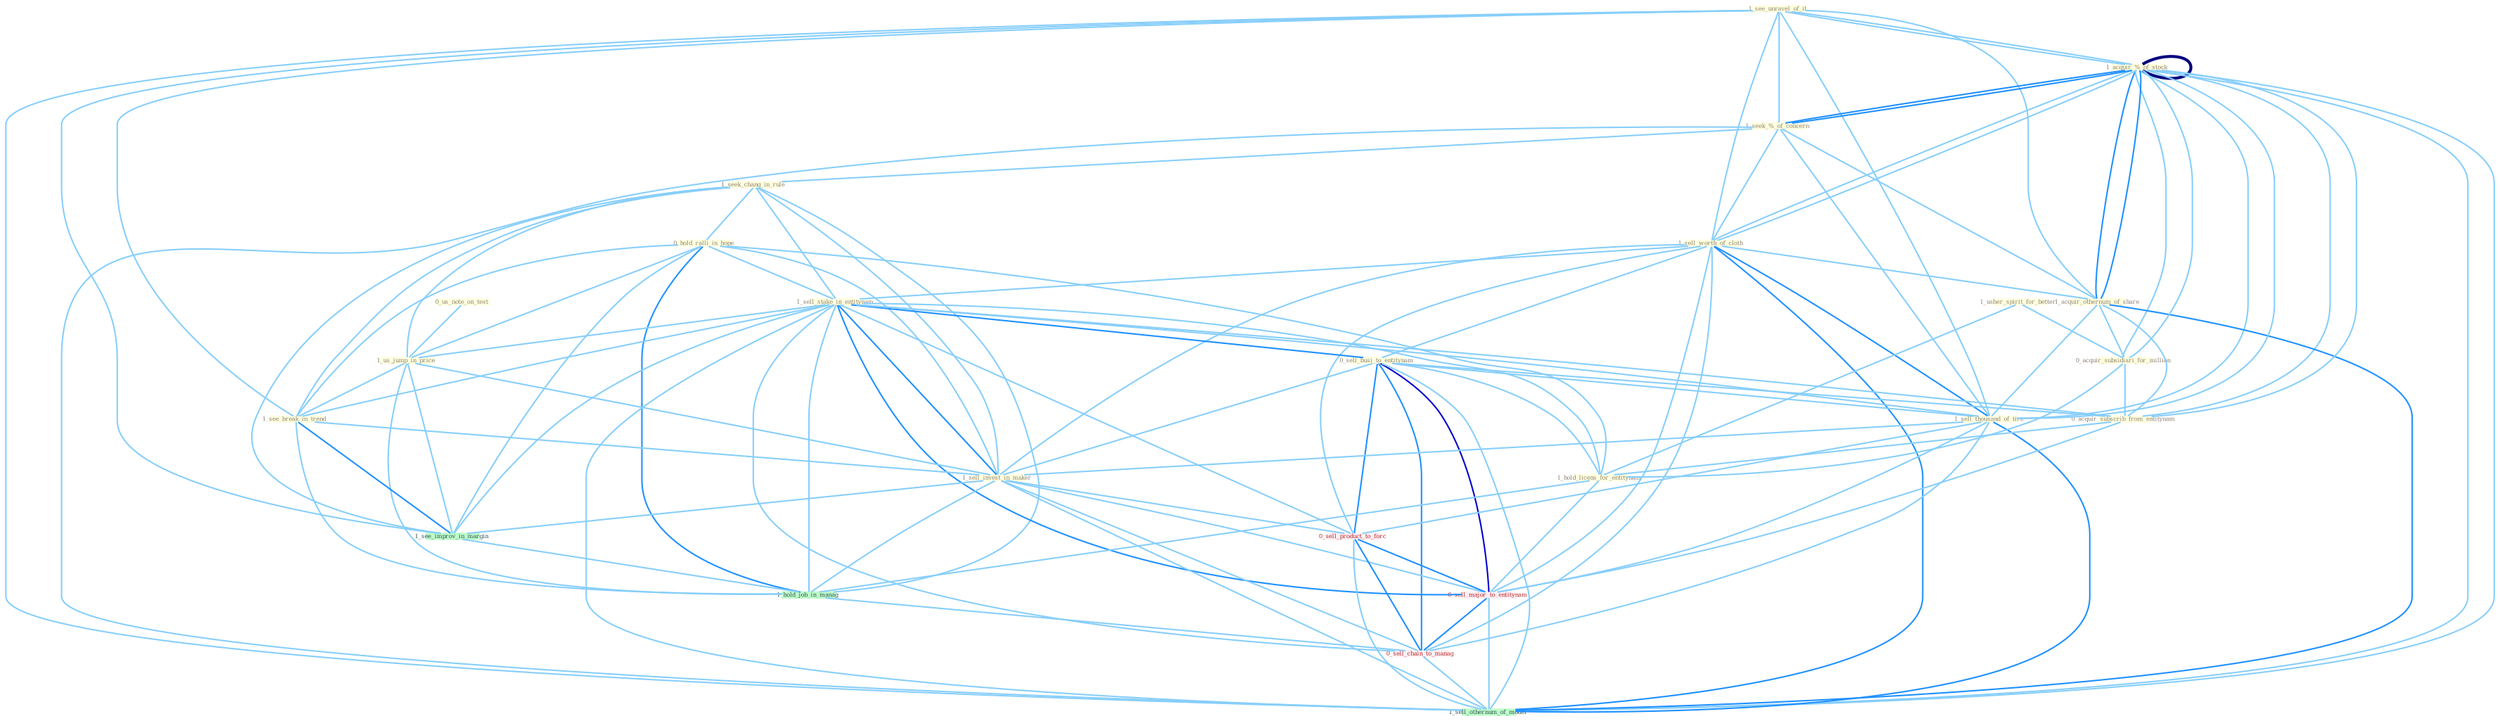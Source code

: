 Graph G{ 
    node
    [shape=polygon,style=filled,width=.5,height=.06,color="#BDFCC9",fixedsize=true,fontsize=4,
    fontcolor="#2f4f4f"];
    {node
    [color="#ffffe0", fontcolor="#8b7d6b"] "0_us_note_on_test " "1_see_unravel_of_it " "1_acquir_%_of_stock " "1_seek_%_of_concern " "1_sell_worth_of_cloth " "1_seek_chang_in_rule " "0_hold_ralli_in_hope " "1_acquir_othernum_of_share " "1_sell_stake_in_entitynam " "1_us_jump_in_price " "1_usher_spirit_for_better " "1_see_break_in_trend " "0_sell_busi_to_entitynam " "1_sell_thousand_of_tire " "0_acquir_subsidiari_for_million " "1_sell_invest_in_maker " "0_acquir_subscrib_from_entitynam " "1_hold_licens_for_entitynam "}
{node [color="#fff0f5", fontcolor="#b22222"] "0_sell_product_to_forc " "0_sell_major_to_entitynam " "0_sell_chain_to_manag "}
edge [color="#B0E2FF"];

	"0_us_note_on_test " -- "1_us_jump_in_price " [w="1", color="#87cefa" ];
	"1_see_unravel_of_it " -- "1_acquir_%_of_stock " [w="1", color="#87cefa" ];
	"1_see_unravel_of_it " -- "1_seek_%_of_concern " [w="1", color="#87cefa" ];
	"1_see_unravel_of_it " -- "1_sell_worth_of_cloth " [w="1", color="#87cefa" ];
	"1_see_unravel_of_it " -- "1_acquir_othernum_of_share " [w="1", color="#87cefa" ];
	"1_see_unravel_of_it " -- "1_see_break_in_trend " [w="1", color="#87cefa" ];
	"1_see_unravel_of_it " -- "1_sell_thousand_of_tire " [w="1", color="#87cefa" ];
	"1_see_unravel_of_it " -- "1_see_improv_in_margin " [w="1", color="#87cefa" ];
	"1_see_unravel_of_it " -- "1_acquir_%_of_stock " [w="1", color="#87cefa" ];
	"1_see_unravel_of_it " -- "1_sell_othernum_of_model " [w="1", color="#87cefa" ];
	"1_acquir_%_of_stock " -- "1_seek_%_of_concern " [w="2", color="#1e90ff" , len=0.8];
	"1_acquir_%_of_stock " -- "1_sell_worth_of_cloth " [w="1", color="#87cefa" ];
	"1_acquir_%_of_stock " -- "1_acquir_othernum_of_share " [w="2", color="#1e90ff" , len=0.8];
	"1_acquir_%_of_stock " -- "1_sell_thousand_of_tire " [w="1", color="#87cefa" ];
	"1_acquir_%_of_stock " -- "0_acquir_subsidiari_for_million " [w="1", color="#87cefa" ];
	"1_acquir_%_of_stock " -- "0_acquir_subscrib_from_entitynam " [w="1", color="#87cefa" ];
	"1_acquir_%_of_stock " -- "1_acquir_%_of_stock " [w="4", style=bold, color="#000080", len=0.4];
	"1_acquir_%_of_stock " -- "1_sell_othernum_of_model " [w="1", color="#87cefa" ];
	"1_seek_%_of_concern " -- "1_sell_worth_of_cloth " [w="1", color="#87cefa" ];
	"1_seek_%_of_concern " -- "1_seek_chang_in_rule " [w="1", color="#87cefa" ];
	"1_seek_%_of_concern " -- "1_acquir_othernum_of_share " [w="1", color="#87cefa" ];
	"1_seek_%_of_concern " -- "1_sell_thousand_of_tire " [w="1", color="#87cefa" ];
	"1_seek_%_of_concern " -- "1_acquir_%_of_stock " [w="2", color="#1e90ff" , len=0.8];
	"1_seek_%_of_concern " -- "1_sell_othernum_of_model " [w="1", color="#87cefa" ];
	"1_sell_worth_of_cloth " -- "1_acquir_othernum_of_share " [w="1", color="#87cefa" ];
	"1_sell_worth_of_cloth " -- "1_sell_stake_in_entitynam " [w="1", color="#87cefa" ];
	"1_sell_worth_of_cloth " -- "0_sell_busi_to_entitynam " [w="1", color="#87cefa" ];
	"1_sell_worth_of_cloth " -- "1_sell_thousand_of_tire " [w="2", color="#1e90ff" , len=0.8];
	"1_sell_worth_of_cloth " -- "1_sell_invest_in_maker " [w="1", color="#87cefa" ];
	"1_sell_worth_of_cloth " -- "1_acquir_%_of_stock " [w="1", color="#87cefa" ];
	"1_sell_worth_of_cloth " -- "0_sell_product_to_forc " [w="1", color="#87cefa" ];
	"1_sell_worth_of_cloth " -- "0_sell_major_to_entitynam " [w="1", color="#87cefa" ];
	"1_sell_worth_of_cloth " -- "0_sell_chain_to_manag " [w="1", color="#87cefa" ];
	"1_sell_worth_of_cloth " -- "1_sell_othernum_of_model " [w="2", color="#1e90ff" , len=0.8];
	"1_seek_chang_in_rule " -- "0_hold_ralli_in_hope " [w="1", color="#87cefa" ];
	"1_seek_chang_in_rule " -- "1_sell_stake_in_entitynam " [w="1", color="#87cefa" ];
	"1_seek_chang_in_rule " -- "1_us_jump_in_price " [w="1", color="#87cefa" ];
	"1_seek_chang_in_rule " -- "1_see_break_in_trend " [w="1", color="#87cefa" ];
	"1_seek_chang_in_rule " -- "1_sell_invest_in_maker " [w="1", color="#87cefa" ];
	"1_seek_chang_in_rule " -- "1_see_improv_in_margin " [w="1", color="#87cefa" ];
	"1_seek_chang_in_rule " -- "1_hold_job_in_manag " [w="1", color="#87cefa" ];
	"0_hold_ralli_in_hope " -- "1_sell_stake_in_entitynam " [w="1", color="#87cefa" ];
	"0_hold_ralli_in_hope " -- "1_us_jump_in_price " [w="1", color="#87cefa" ];
	"0_hold_ralli_in_hope " -- "1_see_break_in_trend " [w="1", color="#87cefa" ];
	"0_hold_ralli_in_hope " -- "1_sell_invest_in_maker " [w="1", color="#87cefa" ];
	"0_hold_ralli_in_hope " -- "1_hold_licens_for_entitynam " [w="1", color="#87cefa" ];
	"0_hold_ralli_in_hope " -- "1_see_improv_in_margin " [w="1", color="#87cefa" ];
	"0_hold_ralli_in_hope " -- "1_hold_job_in_manag " [w="2", color="#1e90ff" , len=0.8];
	"1_acquir_othernum_of_share " -- "1_sell_thousand_of_tire " [w="1", color="#87cefa" ];
	"1_acquir_othernum_of_share " -- "0_acquir_subsidiari_for_million " [w="1", color="#87cefa" ];
	"1_acquir_othernum_of_share " -- "0_acquir_subscrib_from_entitynam " [w="1", color="#87cefa" ];
	"1_acquir_othernum_of_share " -- "1_acquir_%_of_stock " [w="2", color="#1e90ff" , len=0.8];
	"1_acquir_othernum_of_share " -- "1_sell_othernum_of_model " [w="2", color="#1e90ff" , len=0.8];
	"1_sell_stake_in_entitynam " -- "1_us_jump_in_price " [w="1", color="#87cefa" ];
	"1_sell_stake_in_entitynam " -- "1_see_break_in_trend " [w="1", color="#87cefa" ];
	"1_sell_stake_in_entitynam " -- "0_sell_busi_to_entitynam " [w="2", color="#1e90ff" , len=0.8];
	"1_sell_stake_in_entitynam " -- "1_sell_thousand_of_tire " [w="1", color="#87cefa" ];
	"1_sell_stake_in_entitynam " -- "1_sell_invest_in_maker " [w="2", color="#1e90ff" , len=0.8];
	"1_sell_stake_in_entitynam " -- "0_acquir_subscrib_from_entitynam " [w="1", color="#87cefa" ];
	"1_sell_stake_in_entitynam " -- "1_hold_licens_for_entitynam " [w="1", color="#87cefa" ];
	"1_sell_stake_in_entitynam " -- "1_see_improv_in_margin " [w="1", color="#87cefa" ];
	"1_sell_stake_in_entitynam " -- "1_hold_job_in_manag " [w="1", color="#87cefa" ];
	"1_sell_stake_in_entitynam " -- "0_sell_product_to_forc " [w="1", color="#87cefa" ];
	"1_sell_stake_in_entitynam " -- "0_sell_major_to_entitynam " [w="2", color="#1e90ff" , len=0.8];
	"1_sell_stake_in_entitynam " -- "0_sell_chain_to_manag " [w="1", color="#87cefa" ];
	"1_sell_stake_in_entitynam " -- "1_sell_othernum_of_model " [w="1", color="#87cefa" ];
	"1_us_jump_in_price " -- "1_see_break_in_trend " [w="1", color="#87cefa" ];
	"1_us_jump_in_price " -- "1_sell_invest_in_maker " [w="1", color="#87cefa" ];
	"1_us_jump_in_price " -- "1_see_improv_in_margin " [w="1", color="#87cefa" ];
	"1_us_jump_in_price " -- "1_hold_job_in_manag " [w="1", color="#87cefa" ];
	"1_usher_spirit_for_better " -- "0_acquir_subsidiari_for_million " [w="1", color="#87cefa" ];
	"1_usher_spirit_for_better " -- "1_hold_licens_for_entitynam " [w="1", color="#87cefa" ];
	"1_see_break_in_trend " -- "1_sell_invest_in_maker " [w="1", color="#87cefa" ];
	"1_see_break_in_trend " -- "1_see_improv_in_margin " [w="2", color="#1e90ff" , len=0.8];
	"1_see_break_in_trend " -- "1_hold_job_in_manag " [w="1", color="#87cefa" ];
	"0_sell_busi_to_entitynam " -- "1_sell_thousand_of_tire " [w="1", color="#87cefa" ];
	"0_sell_busi_to_entitynam " -- "1_sell_invest_in_maker " [w="1", color="#87cefa" ];
	"0_sell_busi_to_entitynam " -- "0_acquir_subscrib_from_entitynam " [w="1", color="#87cefa" ];
	"0_sell_busi_to_entitynam " -- "1_hold_licens_for_entitynam " [w="1", color="#87cefa" ];
	"0_sell_busi_to_entitynam " -- "0_sell_product_to_forc " [w="2", color="#1e90ff" , len=0.8];
	"0_sell_busi_to_entitynam " -- "0_sell_major_to_entitynam " [w="3", color="#0000cd" , len=0.6];
	"0_sell_busi_to_entitynam " -- "0_sell_chain_to_manag " [w="2", color="#1e90ff" , len=0.8];
	"0_sell_busi_to_entitynam " -- "1_sell_othernum_of_model " [w="1", color="#87cefa" ];
	"1_sell_thousand_of_tire " -- "1_sell_invest_in_maker " [w="1", color="#87cefa" ];
	"1_sell_thousand_of_tire " -- "1_acquir_%_of_stock " [w="1", color="#87cefa" ];
	"1_sell_thousand_of_tire " -- "0_sell_product_to_forc " [w="1", color="#87cefa" ];
	"1_sell_thousand_of_tire " -- "0_sell_major_to_entitynam " [w="1", color="#87cefa" ];
	"1_sell_thousand_of_tire " -- "0_sell_chain_to_manag " [w="1", color="#87cefa" ];
	"1_sell_thousand_of_tire " -- "1_sell_othernum_of_model " [w="2", color="#1e90ff" , len=0.8];
	"0_acquir_subsidiari_for_million " -- "0_acquir_subscrib_from_entitynam " [w="1", color="#87cefa" ];
	"0_acquir_subsidiari_for_million " -- "1_hold_licens_for_entitynam " [w="1", color="#87cefa" ];
	"0_acquir_subsidiari_for_million " -- "1_acquir_%_of_stock " [w="1", color="#87cefa" ];
	"1_sell_invest_in_maker " -- "1_see_improv_in_margin " [w="1", color="#87cefa" ];
	"1_sell_invest_in_maker " -- "1_hold_job_in_manag " [w="1", color="#87cefa" ];
	"1_sell_invest_in_maker " -- "0_sell_product_to_forc " [w="1", color="#87cefa" ];
	"1_sell_invest_in_maker " -- "0_sell_major_to_entitynam " [w="1", color="#87cefa" ];
	"1_sell_invest_in_maker " -- "0_sell_chain_to_manag " [w="1", color="#87cefa" ];
	"1_sell_invest_in_maker " -- "1_sell_othernum_of_model " [w="1", color="#87cefa" ];
	"0_acquir_subscrib_from_entitynam " -- "1_hold_licens_for_entitynam " [w="1", color="#87cefa" ];
	"0_acquir_subscrib_from_entitynam " -- "1_acquir_%_of_stock " [w="1", color="#87cefa" ];
	"0_acquir_subscrib_from_entitynam " -- "0_sell_major_to_entitynam " [w="1", color="#87cefa" ];
	"1_hold_licens_for_entitynam " -- "1_hold_job_in_manag " [w="1", color="#87cefa" ];
	"1_hold_licens_for_entitynam " -- "0_sell_major_to_entitynam " [w="1", color="#87cefa" ];
	"1_see_improv_in_margin " -- "1_hold_job_in_manag " [w="1", color="#87cefa" ];
	"1_acquir_%_of_stock " -- "1_sell_othernum_of_model " [w="1", color="#87cefa" ];
	"1_hold_job_in_manag " -- "0_sell_chain_to_manag " [w="1", color="#87cefa" ];
	"0_sell_product_to_forc " -- "0_sell_major_to_entitynam " [w="2", color="#1e90ff" , len=0.8];
	"0_sell_product_to_forc " -- "0_sell_chain_to_manag " [w="2", color="#1e90ff" , len=0.8];
	"0_sell_product_to_forc " -- "1_sell_othernum_of_model " [w="1", color="#87cefa" ];
	"0_sell_major_to_entitynam " -- "0_sell_chain_to_manag " [w="2", color="#1e90ff" , len=0.8];
	"0_sell_major_to_entitynam " -- "1_sell_othernum_of_model " [w="1", color="#87cefa" ];
	"0_sell_chain_to_manag " -- "1_sell_othernum_of_model " [w="1", color="#87cefa" ];
}